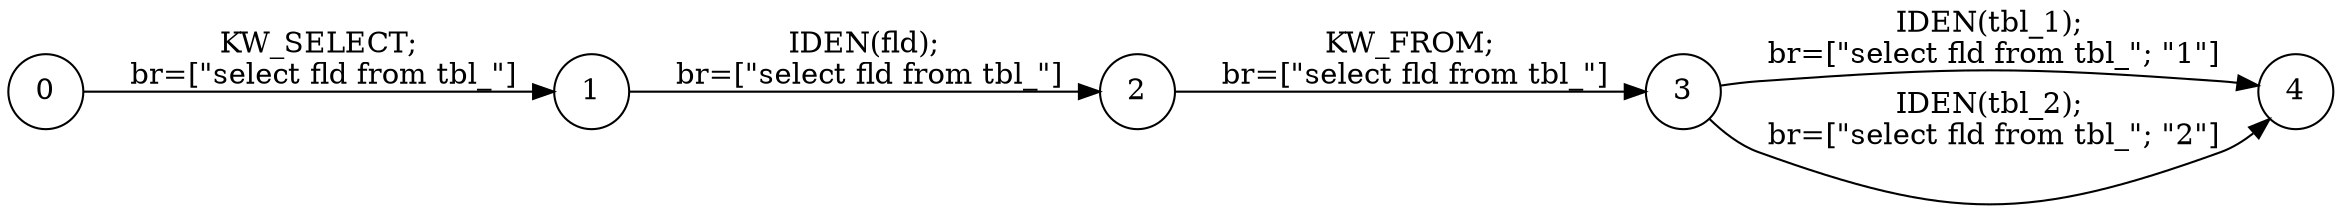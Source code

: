 digraph g{
rankdir=LR
node [shape = circle]
0;1;2;3;4;
0 -> 1 [label="KW_SELECT;\n br=[\"select fld from tbl_\"]"]
1 -> 2 [label="IDEN(fld);\n br=[\"select fld from tbl_\"]"]
2 -> 3 [label="KW_FROM;\n br=[\"select fld from tbl_\"]"]
3 -> 4 [label="IDEN(tbl_1);\n br=[\"select fld from tbl_\"; \"1\"]"]
3 -> 4 [label="IDEN(tbl_2);\n br=[\"select fld from tbl_\"; \"2\"]"]
}